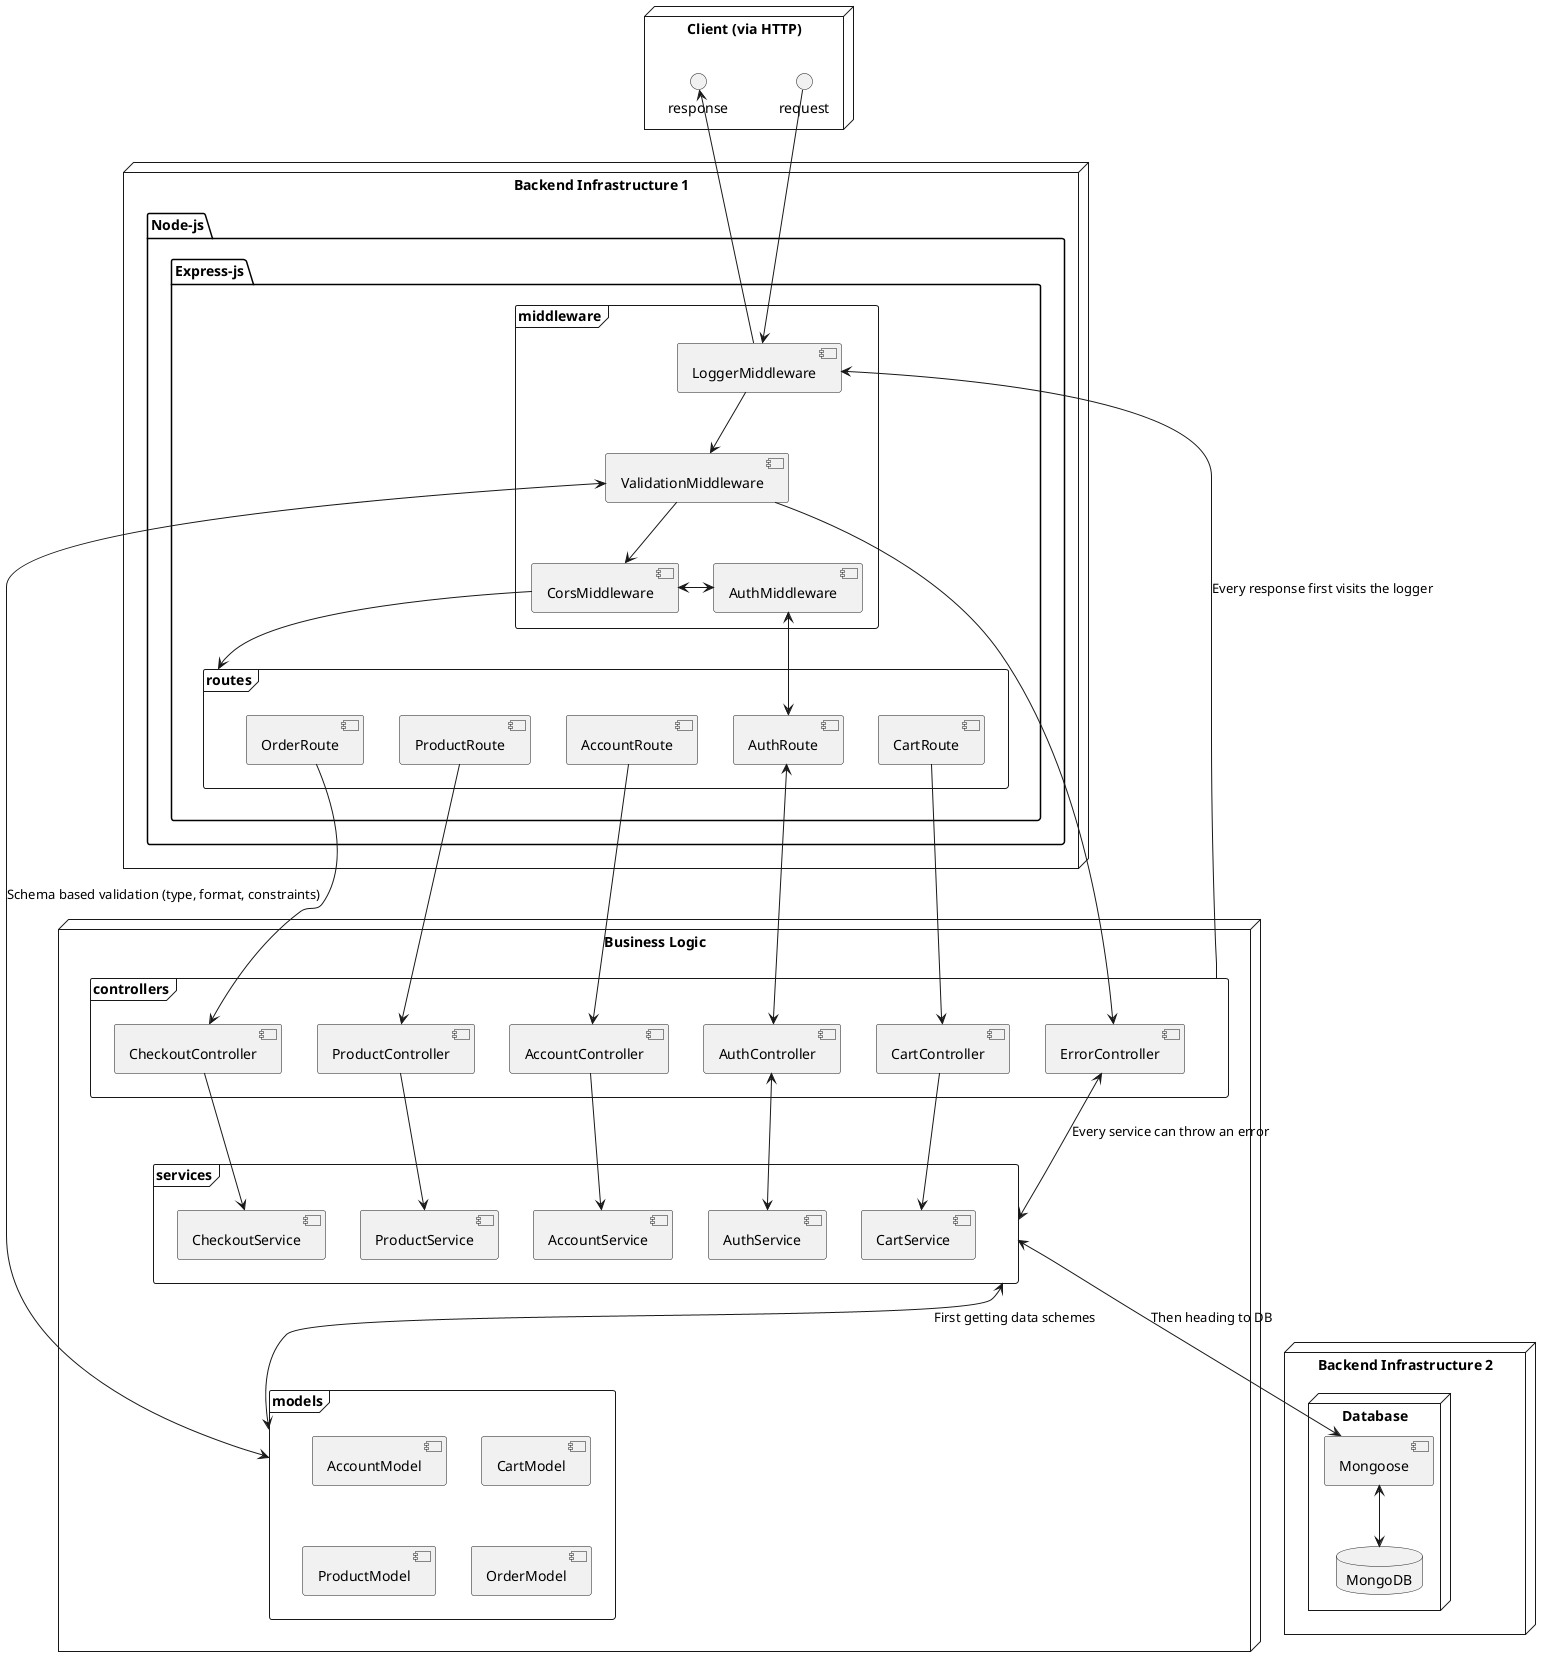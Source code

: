 @startuml
'https://plantuml.com/component-diagram

node "Client (via HTTP)"{
    () request
    () response
}


node "Backend Infrastructure 1"{
    package "Node-js" {

        package "Express-js" {
            frame "middleware"{
                [AuthMiddleware]
                [CorsMiddleware]
                [LoggerMiddleware]
                [ValidationMiddleware]
            }

            frame "routes"{
                [AccountRoute]
                [AuthRoute]
                [CartRoute]
                [OrderRoute]
                [ProductRoute]
            }
        }
    }
}

node "Business Logic"{

    frame "controllers"{
        [ErrorController]
        [AccountController]
        [AuthController]
        [CartController]
        [ProductController]
        [CheckoutController]
    }

    frame "services"{
        [AccountService]
        [AuthService]
        [CartService]
        [ProductService]
        [CheckoutService]
    }

    frame "models"{
        [AccountModel]
        [CartModel]
        [ProductModel]
        [OrderModel]
    }
}

node "Backend Infrastructure 2"{
    node "Database"{
        [Mongoose]
        database "MongoDB" {

        }
    }
}

request -down-> [LoggerMiddleware]
[LoggerMiddleware] -up-> response
[LoggerMiddleware] -down-> [ValidationMiddleware]
[ValidationMiddleware] --> [ErrorController]

[ValidationMiddleware] --> [CorsMiddleware]
[ValidationMiddleware] <--> "models" : Schema based validation (type, format, constraints)
[CorsMiddleware] <-right-> [AuthMiddleware]
[CorsMiddleware] -down-> "routes"

[AuthMiddleware] <--> [AuthRoute]
[AuthRoute] <--> [AuthController]
[AuthController] <--> [AuthService]

[AccountRoute] -down-> [AccountController]
[CartRoute] -down-> [CartController]
[OrderRoute] -down-> [CheckoutController]
[ProductRoute] -down-> [ProductController]

[AccountController] --> [AccountService]
[CartController] --> [CartService]
[ProductController] --> [ProductService]
[CheckoutController] --> [CheckoutService]

"services" <--> "models" : First getting data schemes
"services" <--> [ErrorController] : Every service can throw an error
"services" <--> [Mongoose] : Then heading to DB
[Mongoose] <--> "MongoDB"
"controllers" --> [LoggerMiddleware] : Every response first visits the logger























@enduml